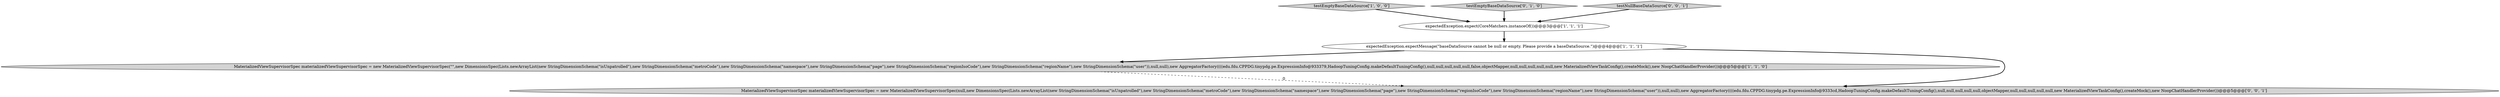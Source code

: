 digraph {
0 [style = filled, label = "MaterializedViewSupervisorSpec materializedViewSupervisorSpec = new MaterializedViewSupervisorSpec(\"\",new DimensionsSpec(Lists.newArrayList(new StringDimensionSchema(\"isUnpatrolled\"),new StringDimensionSchema(\"metroCode\"),new StringDimensionSchema(\"namespace\"),new StringDimensionSchema(\"page\"),new StringDimensionSchema(\"regionIsoCode\"),new StringDimensionSchema(\"regionName\"),new StringDimensionSchema(\"user\")),null,null),new AggregatorFactory((((edu.fdu.CPPDG.tinypdg.pe.ExpressionInfo@933379,HadoopTuningConfig.makeDefaultTuningConfig(),null,null,null,null,null,false,objectMapper,null,null,null,null,null,new MaterializedViewTaskConfig(),createMock(),new NoopChatHandlerProvider())@@@5@@@['1', '1', '0']", fillcolor = lightgray, shape = ellipse image = "AAA0AAABBB1BBB"];
1 [style = filled, label = "testEmptyBaseDataSource['1', '0', '0']", fillcolor = lightgray, shape = diamond image = "AAA0AAABBB1BBB"];
3 [style = filled, label = "expectedException.expectMessage(\"baseDataSource cannot be null or empty. Please provide a baseDataSource.\")@@@4@@@['1', '1', '1']", fillcolor = white, shape = ellipse image = "AAA0AAABBB1BBB"];
6 [style = filled, label = "MaterializedViewSupervisorSpec materializedViewSupervisorSpec = new MaterializedViewSupervisorSpec(null,new DimensionsSpec(Lists.newArrayList(new StringDimensionSchema(\"isUnpatrolled\"),new StringDimensionSchema(\"metroCode\"),new StringDimensionSchema(\"namespace\"),new StringDimensionSchema(\"page\"),new StringDimensionSchema(\"regionIsoCode\"),new StringDimensionSchema(\"regionName\"),new StringDimensionSchema(\"user\")),null,null),new AggregatorFactory((((edu.fdu.CPPDG.tinypdg.pe.ExpressionInfo@9333cd,HadoopTuningConfig.makeDefaultTuningConfig(),null,null,null,null,null,objectMapper,null,null,null,null,null,new MaterializedViewTaskConfig(),createMock(),new NoopChatHandlerProvider())@@@5@@@['0', '0', '1']", fillcolor = lightgray, shape = ellipse image = "AAA0AAABBB3BBB"];
4 [style = filled, label = "testEmptyBaseDataSource['0', '1', '0']", fillcolor = lightgray, shape = diamond image = "AAA0AAABBB2BBB"];
5 [style = filled, label = "testNullBaseDataSource['0', '0', '1']", fillcolor = lightgray, shape = diamond image = "AAA0AAABBB3BBB"];
2 [style = filled, label = "expectedException.expect(CoreMatchers.instanceOf())@@@3@@@['1', '1', '1']", fillcolor = white, shape = ellipse image = "AAA0AAABBB1BBB"];
3->6 [style = bold, label=""];
5->2 [style = bold, label=""];
1->2 [style = bold, label=""];
4->2 [style = bold, label=""];
3->0 [style = bold, label=""];
2->3 [style = bold, label=""];
0->6 [style = dashed, label="0"];
}
